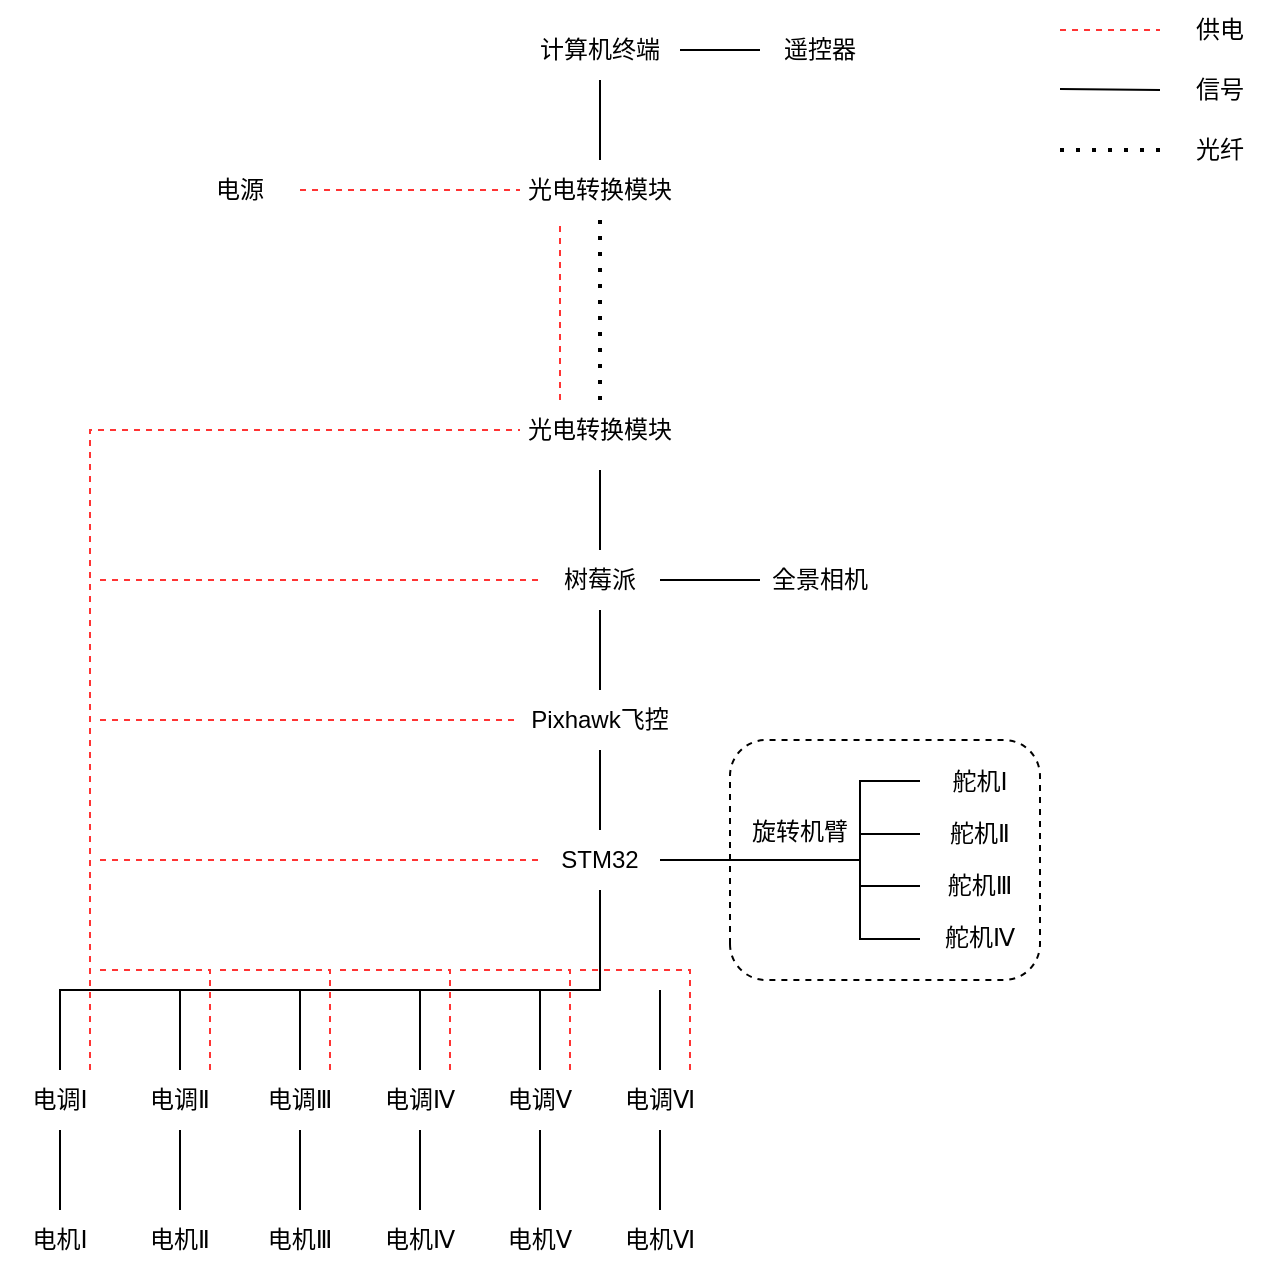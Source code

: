 <mxfile version="26.0.16">
  <diagram name="第 1 页" id="Aah7uJDy7NBjEhp5nTVD">
    <mxGraphModel dx="466" dy="366" grid="1" gridSize="10" guides="1" tooltips="1" connect="1" arrows="1" fold="1" page="1" pageScale="1" pageWidth="827" pageHeight="1169" math="0" shadow="0">
      <root>
        <mxCell id="0" />
        <mxCell id="1" parent="0" />
        <mxCell id="K57l1rUAIXMRsbtSoU4z-12" value="计算机终端" style="text;html=1;align=center;verticalAlign=middle;whiteSpace=wrap;rounded=0;" parent="1" vertex="1">
          <mxGeometry x="360" y="130" width="80" height="30" as="geometry" />
        </mxCell>
        <mxCell id="K57l1rUAIXMRsbtSoU4z-13" value="遥控器" style="text;html=1;align=center;verticalAlign=middle;whiteSpace=wrap;rounded=0;" parent="1" vertex="1">
          <mxGeometry x="480" y="130" width="60" height="30" as="geometry" />
        </mxCell>
        <mxCell id="K57l1rUAIXMRsbtSoU4z-15" value="树莓派" style="text;html=1;align=center;verticalAlign=middle;whiteSpace=wrap;rounded=0;" parent="1" vertex="1">
          <mxGeometry x="370" y="395" width="60" height="30" as="geometry" />
        </mxCell>
        <mxCell id="K57l1rUAIXMRsbtSoU4z-16" value="全景相机" style="text;html=1;align=center;verticalAlign=middle;whiteSpace=wrap;rounded=0;" parent="1" vertex="1">
          <mxGeometry x="480" y="395" width="60" height="30" as="geometry" />
        </mxCell>
        <mxCell id="K57l1rUAIXMRsbtSoU4z-17" value="Pixhawk飞控" style="text;html=1;align=center;verticalAlign=middle;whiteSpace=wrap;rounded=0;" parent="1" vertex="1">
          <mxGeometry x="360" y="465" width="80" height="30" as="geometry" />
        </mxCell>
        <mxCell id="K57l1rUAIXMRsbtSoU4z-18" value="STM32" style="text;html=1;align=center;verticalAlign=middle;whiteSpace=wrap;rounded=0;" parent="1" vertex="1">
          <mxGeometry x="370" y="535" width="60" height="30" as="geometry" />
        </mxCell>
        <mxCell id="K57l1rUAIXMRsbtSoU4z-19" value="电调Ⅰ" style="text;html=1;align=center;verticalAlign=middle;whiteSpace=wrap;rounded=0;" parent="1" vertex="1">
          <mxGeometry x="100" y="655" width="60" height="30" as="geometry" />
        </mxCell>
        <mxCell id="K57l1rUAIXMRsbtSoU4z-20" value="电机Ⅰ" style="text;html=1;align=center;verticalAlign=middle;whiteSpace=wrap;rounded=0;" parent="1" vertex="1">
          <mxGeometry x="100" y="725" width="60" height="30" as="geometry" />
        </mxCell>
        <mxCell id="K57l1rUAIXMRsbtSoU4z-21" value="电调Ⅱ" style="text;html=1;align=center;verticalAlign=middle;whiteSpace=wrap;rounded=0;" parent="1" vertex="1">
          <mxGeometry x="160" y="655" width="60" height="30" as="geometry" />
        </mxCell>
        <mxCell id="K57l1rUAIXMRsbtSoU4z-22" value="电机Ⅱ" style="text;html=1;align=center;verticalAlign=middle;whiteSpace=wrap;rounded=0;" parent="1" vertex="1">
          <mxGeometry x="160" y="725" width="60" height="30" as="geometry" />
        </mxCell>
        <mxCell id="K57l1rUAIXMRsbtSoU4z-23" value="电调Ⅲ" style="text;html=1;align=center;verticalAlign=middle;whiteSpace=wrap;rounded=0;" parent="1" vertex="1">
          <mxGeometry x="220" y="655" width="60" height="30" as="geometry" />
        </mxCell>
        <mxCell id="K57l1rUAIXMRsbtSoU4z-24" value="电机Ⅲ" style="text;html=1;align=center;verticalAlign=middle;whiteSpace=wrap;rounded=0;" parent="1" vertex="1">
          <mxGeometry x="220" y="725" width="60" height="30" as="geometry" />
        </mxCell>
        <mxCell id="K57l1rUAIXMRsbtSoU4z-25" value="电调Ⅳ" style="text;html=1;align=center;verticalAlign=middle;whiteSpace=wrap;rounded=0;" parent="1" vertex="1">
          <mxGeometry x="280" y="655" width="60" height="30" as="geometry" />
        </mxCell>
        <mxCell id="K57l1rUAIXMRsbtSoU4z-26" value="电机Ⅳ" style="text;html=1;align=center;verticalAlign=middle;whiteSpace=wrap;rounded=0;" parent="1" vertex="1">
          <mxGeometry x="280" y="725" width="60" height="30" as="geometry" />
        </mxCell>
        <mxCell id="K57l1rUAIXMRsbtSoU4z-27" value="电调Ⅴ" style="text;html=1;align=center;verticalAlign=middle;whiteSpace=wrap;rounded=0;" parent="1" vertex="1">
          <mxGeometry x="340" y="655" width="60" height="30" as="geometry" />
        </mxCell>
        <mxCell id="K57l1rUAIXMRsbtSoU4z-28" value="电机Ⅴ" style="text;html=1;align=center;verticalAlign=middle;whiteSpace=wrap;rounded=0;" parent="1" vertex="1">
          <mxGeometry x="340" y="725" width="60" height="30" as="geometry" />
        </mxCell>
        <mxCell id="K57l1rUAIXMRsbtSoU4z-29" value="电调Ⅵ" style="text;html=1;align=center;verticalAlign=middle;whiteSpace=wrap;rounded=0;" parent="1" vertex="1">
          <mxGeometry x="400" y="655" width="60" height="30" as="geometry" />
        </mxCell>
        <mxCell id="K57l1rUAIXMRsbtSoU4z-30" value="电机Ⅵ" style="text;html=1;align=center;verticalAlign=middle;whiteSpace=wrap;rounded=0;" parent="1" vertex="1">
          <mxGeometry x="400" y="725" width="60" height="30" as="geometry" />
        </mxCell>
        <mxCell id="K57l1rUAIXMRsbtSoU4z-31" value="舵机Ⅰ" style="text;html=1;align=center;verticalAlign=middle;whiteSpace=wrap;rounded=0;direction=east;" parent="1" vertex="1">
          <mxGeometry x="560" y="495.5" width="60" height="30" as="geometry" />
        </mxCell>
        <mxCell id="K57l1rUAIXMRsbtSoU4z-32" value="舵机Ⅱ" style="text;html=1;align=center;verticalAlign=middle;whiteSpace=wrap;rounded=0;direction=east;" parent="1" vertex="1">
          <mxGeometry x="560" y="522" width="60" height="30" as="geometry" />
        </mxCell>
        <mxCell id="K57l1rUAIXMRsbtSoU4z-34" value="舵机Ⅲ" style="text;html=1;align=center;verticalAlign=middle;whiteSpace=wrap;rounded=0;direction=east;" parent="1" vertex="1">
          <mxGeometry x="560" y="548" width="60" height="30" as="geometry" />
        </mxCell>
        <mxCell id="K57l1rUAIXMRsbtSoU4z-35" value="舵机Ⅳ" style="text;html=1;align=center;verticalAlign=middle;whiteSpace=wrap;rounded=0;direction=east;" parent="1" vertex="1">
          <mxGeometry x="560" y="574" width="60" height="30" as="geometry" />
        </mxCell>
        <mxCell id="K57l1rUAIXMRsbtSoU4z-43" value="" style="endArrow=none;html=1;rounded=0;entryX=0.5;entryY=1;entryDx=0;entryDy=0;exitX=0.5;exitY=0;exitDx=0;exitDy=0;" parent="1" source="K57l1rUAIXMRsbtSoU4z-20" target="K57l1rUAIXMRsbtSoU4z-19" edge="1">
          <mxGeometry width="50" height="50" relative="1" as="geometry">
            <mxPoint x="110" y="835" as="sourcePoint" />
            <mxPoint x="160" y="785" as="targetPoint" />
          </mxGeometry>
        </mxCell>
        <mxCell id="K57l1rUAIXMRsbtSoU4z-44" value="" style="endArrow=none;html=1;rounded=0;entryX=0.5;entryY=1;entryDx=0;entryDy=0;exitX=0.5;exitY=0;exitDx=0;exitDy=0;" parent="1" source="K57l1rUAIXMRsbtSoU4z-22" target="K57l1rUAIXMRsbtSoU4z-21" edge="1">
          <mxGeometry width="50" height="50" relative="1" as="geometry">
            <mxPoint x="160" y="825" as="sourcePoint" />
            <mxPoint x="210" y="775" as="targetPoint" />
          </mxGeometry>
        </mxCell>
        <mxCell id="K57l1rUAIXMRsbtSoU4z-45" value="" style="endArrow=none;html=1;rounded=0;entryX=0.5;entryY=1;entryDx=0;entryDy=0;exitX=0.5;exitY=0;exitDx=0;exitDy=0;" parent="1" source="K57l1rUAIXMRsbtSoU4z-24" target="K57l1rUAIXMRsbtSoU4z-23" edge="1">
          <mxGeometry width="50" height="50" relative="1" as="geometry">
            <mxPoint x="220" y="815" as="sourcePoint" />
            <mxPoint x="270" y="765" as="targetPoint" />
          </mxGeometry>
        </mxCell>
        <mxCell id="K57l1rUAIXMRsbtSoU4z-46" value="" style="endArrow=none;html=1;rounded=0;entryX=0.5;entryY=1;entryDx=0;entryDy=0;exitX=0.5;exitY=0;exitDx=0;exitDy=0;" parent="1" source="K57l1rUAIXMRsbtSoU4z-26" target="K57l1rUAIXMRsbtSoU4z-25" edge="1">
          <mxGeometry width="50" height="50" relative="1" as="geometry">
            <mxPoint x="290" y="825" as="sourcePoint" />
            <mxPoint x="340" y="775" as="targetPoint" />
          </mxGeometry>
        </mxCell>
        <mxCell id="K57l1rUAIXMRsbtSoU4z-47" value="" style="endArrow=none;html=1;rounded=0;entryX=0.5;entryY=1;entryDx=0;entryDy=0;exitX=0.5;exitY=0;exitDx=0;exitDy=0;" parent="1" source="K57l1rUAIXMRsbtSoU4z-28" target="K57l1rUAIXMRsbtSoU4z-27" edge="1">
          <mxGeometry width="50" height="50" relative="1" as="geometry">
            <mxPoint x="340" y="835" as="sourcePoint" />
            <mxPoint x="390" y="785" as="targetPoint" />
          </mxGeometry>
        </mxCell>
        <mxCell id="K57l1rUAIXMRsbtSoU4z-48" value="" style="endArrow=none;html=1;rounded=0;entryX=0.5;entryY=1;entryDx=0;entryDy=0;exitX=0.5;exitY=0;exitDx=0;exitDy=0;" parent="1" source="K57l1rUAIXMRsbtSoU4z-30" target="K57l1rUAIXMRsbtSoU4z-29" edge="1">
          <mxGeometry width="50" height="50" relative="1" as="geometry">
            <mxPoint x="430" y="825" as="sourcePoint" />
            <mxPoint x="480" y="775" as="targetPoint" />
          </mxGeometry>
        </mxCell>
        <mxCell id="K57l1rUAIXMRsbtSoU4z-50" value="" style="endArrow=none;html=1;rounded=0;entryX=0.5;entryY=1;entryDx=0;entryDy=0;exitX=0.5;exitY=0;exitDx=0;exitDy=0;" parent="1" source="K57l1rUAIXMRsbtSoU4z-19" target="K57l1rUAIXMRsbtSoU4z-18" edge="1">
          <mxGeometry width="50" height="50" relative="1" as="geometry">
            <mxPoint x="130" y="615" as="sourcePoint" />
            <mxPoint x="180" y="565" as="targetPoint" />
            <Array as="points">
              <mxPoint x="130" y="615" />
              <mxPoint x="190" y="615" />
              <mxPoint x="400" y="615" />
            </Array>
          </mxGeometry>
        </mxCell>
        <mxCell id="K57l1rUAIXMRsbtSoU4z-52" value="" style="endArrow=none;html=1;rounded=0;exitX=0;exitY=0.5;exitDx=0;exitDy=0;" parent="1" source="K57l1rUAIXMRsbtSoU4z-34" edge="1">
          <mxGeometry width="50" height="50" relative="1" as="geometry">
            <mxPoint x="280" y="500.5" as="sourcePoint" />
            <mxPoint x="530" y="563" as="targetPoint" />
          </mxGeometry>
        </mxCell>
        <mxCell id="K57l1rUAIXMRsbtSoU4z-54" value="" style="endArrow=none;html=1;rounded=0;exitX=0;exitY=0.5;exitDx=0;exitDy=0;" parent="1" source="K57l1rUAIXMRsbtSoU4z-32" edge="1">
          <mxGeometry width="50" height="50" relative="1" as="geometry">
            <mxPoint x="280" y="500.5" as="sourcePoint" />
            <mxPoint x="530" y="537" as="targetPoint" />
          </mxGeometry>
        </mxCell>
        <mxCell id="K57l1rUAIXMRsbtSoU4z-55" value="" style="endArrow=none;html=1;rounded=0;exitX=0;exitY=0.5;exitDx=0;exitDy=0;" parent="1" edge="1">
          <mxGeometry width="50" height="50" relative="1" as="geometry">
            <mxPoint x="560" y="510.5" as="sourcePoint" />
            <mxPoint x="530" y="510.5" as="targetPoint" />
          </mxGeometry>
        </mxCell>
        <mxCell id="K57l1rUAIXMRsbtSoU4z-56" value="" style="endArrow=none;html=1;rounded=0;exitX=0.5;exitY=0;exitDx=0;exitDy=0;" parent="1" source="K57l1rUAIXMRsbtSoU4z-29" edge="1">
          <mxGeometry width="50" height="50" relative="1" as="geometry">
            <mxPoint x="450" y="565" as="sourcePoint" />
            <mxPoint x="430" y="615" as="targetPoint" />
          </mxGeometry>
        </mxCell>
        <mxCell id="K57l1rUAIXMRsbtSoU4z-57" value="" style="endArrow=none;html=1;rounded=0;exitX=0.5;exitY=0;exitDx=0;exitDy=0;" parent="1" source="K57l1rUAIXMRsbtSoU4z-27" edge="1">
          <mxGeometry width="50" height="50" relative="1" as="geometry">
            <mxPoint x="390" y="535" as="sourcePoint" />
            <mxPoint x="370" y="615" as="targetPoint" />
          </mxGeometry>
        </mxCell>
        <mxCell id="K57l1rUAIXMRsbtSoU4z-58" value="" style="endArrow=none;html=1;rounded=0;exitX=0.5;exitY=0;exitDx=0;exitDy=0;" parent="1" source="K57l1rUAIXMRsbtSoU4z-25" edge="1">
          <mxGeometry width="50" height="50" relative="1" as="geometry">
            <mxPoint x="390" y="535" as="sourcePoint" />
            <mxPoint x="310" y="615" as="targetPoint" />
          </mxGeometry>
        </mxCell>
        <mxCell id="K57l1rUAIXMRsbtSoU4z-59" value="" style="endArrow=none;html=1;rounded=0;exitX=0.5;exitY=0;exitDx=0;exitDy=0;" parent="1" source="K57l1rUAIXMRsbtSoU4z-23" edge="1">
          <mxGeometry width="50" height="50" relative="1" as="geometry">
            <mxPoint x="390" y="535" as="sourcePoint" />
            <mxPoint x="250" y="615" as="targetPoint" />
          </mxGeometry>
        </mxCell>
        <mxCell id="K57l1rUAIXMRsbtSoU4z-60" value="" style="endArrow=none;html=1;rounded=0;exitX=0.5;exitY=0;exitDx=0;exitDy=0;" parent="1" source="K57l1rUAIXMRsbtSoU4z-21" edge="1">
          <mxGeometry width="50" height="50" relative="1" as="geometry">
            <mxPoint x="390" y="535" as="sourcePoint" />
            <mxPoint x="190" y="615" as="targetPoint" />
          </mxGeometry>
        </mxCell>
        <mxCell id="K57l1rUAIXMRsbtSoU4z-61" value="" style="endArrow=none;html=1;rounded=0;entryX=0.5;entryY=1;entryDx=0;entryDy=0;exitX=0.5;exitY=0;exitDx=0;exitDy=0;" parent="1" source="K57l1rUAIXMRsbtSoU4z-18" target="K57l1rUAIXMRsbtSoU4z-17" edge="1">
          <mxGeometry width="50" height="50" relative="1" as="geometry">
            <mxPoint x="390" y="535" as="sourcePoint" />
            <mxPoint x="440" y="485" as="targetPoint" />
          </mxGeometry>
        </mxCell>
        <mxCell id="K57l1rUAIXMRsbtSoU4z-62" value="" style="endArrow=none;html=1;rounded=0;entryX=0.5;entryY=1;entryDx=0;entryDy=0;exitX=0.5;exitY=0;exitDx=0;exitDy=0;" parent="1" source="K57l1rUAIXMRsbtSoU4z-17" target="K57l1rUAIXMRsbtSoU4z-15" edge="1">
          <mxGeometry width="50" height="50" relative="1" as="geometry">
            <mxPoint x="560" y="525" as="sourcePoint" />
            <mxPoint x="610" y="475" as="targetPoint" />
          </mxGeometry>
        </mxCell>
        <mxCell id="K57l1rUAIXMRsbtSoU4z-63" value="" style="endArrow=none;html=1;rounded=0;entryX=0.5;entryY=1;entryDx=0;entryDy=0;exitX=0.5;exitY=0;exitDx=0;exitDy=0;" parent="1" source="K57l1rUAIXMRsbtSoU4z-15" edge="1">
          <mxGeometry width="50" height="50" relative="1" as="geometry">
            <mxPoint x="225" y="385" as="sourcePoint" />
            <mxPoint x="400" y="355" as="targetPoint" />
          </mxGeometry>
        </mxCell>
        <mxCell id="K57l1rUAIXMRsbtSoU4z-65" value="" style="endArrow=none;html=1;rounded=0;exitX=1;exitY=0.5;exitDx=0;exitDy=0;entryX=0;entryY=0.5;entryDx=0;entryDy=0;" parent="1" source="K57l1rUAIXMRsbtSoU4z-12" target="K57l1rUAIXMRsbtSoU4z-13" edge="1">
          <mxGeometry width="50" height="50" relative="1" as="geometry">
            <mxPoint x="645" y="210" as="sourcePoint" />
            <mxPoint x="695" y="160" as="targetPoint" />
          </mxGeometry>
        </mxCell>
        <mxCell id="K57l1rUAIXMRsbtSoU4z-66" value="" style="endArrow=none;html=1;rounded=0;entryX=0;entryY=0.5;entryDx=0;entryDy=0;exitX=1;exitY=0.5;exitDx=0;exitDy=0;" parent="1" source="K57l1rUAIXMRsbtSoU4z-15" target="K57l1rUAIXMRsbtSoU4z-16" edge="1">
          <mxGeometry width="50" height="50" relative="1" as="geometry">
            <mxPoint x="390" y="535" as="sourcePoint" />
            <mxPoint x="450" y="465" as="targetPoint" />
          </mxGeometry>
        </mxCell>
        <mxCell id="K57l1rUAIXMRsbtSoU4z-68" value="" style="endArrow=none;dashed=1;html=1;rounded=0;exitX=0.75;exitY=0;exitDx=0;exitDy=0;strokeColor=#FF3333;entryX=0;entryY=0.5;entryDx=0;entryDy=0;" parent="1" source="K57l1rUAIXMRsbtSoU4z-19" target="qGf4XF-w7ADYlS55NQo9-3" edge="1">
          <mxGeometry width="50" height="50" relative="1" as="geometry">
            <mxPoint x="165" y="565" as="sourcePoint" />
            <mxPoint x="340" y="335" as="targetPoint" />
            <Array as="points">
              <mxPoint x="145" y="335" />
            </Array>
          </mxGeometry>
        </mxCell>
        <mxCell id="K57l1rUAIXMRsbtSoU4z-69" value="" style="endArrow=none;dashed=1;html=1;rounded=0;exitX=0.75;exitY=0;exitDx=0;exitDy=0;strokeColor=#FF3333;" parent="1" source="K57l1rUAIXMRsbtSoU4z-21" edge="1">
          <mxGeometry width="50" height="50" relative="1" as="geometry">
            <mxPoint x="210" y="535" as="sourcePoint" />
            <mxPoint x="150" y="605" as="targetPoint" />
            <Array as="points">
              <mxPoint x="205" y="605" />
            </Array>
          </mxGeometry>
        </mxCell>
        <mxCell id="K57l1rUAIXMRsbtSoU4z-70" value="" style="endArrow=none;dashed=1;html=1;rounded=0;exitX=0.75;exitY=0;exitDx=0;exitDy=0;strokeColor=#FF3333;" parent="1" edge="1">
          <mxGeometry width="50" height="50" relative="1" as="geometry">
            <mxPoint x="265" y="655" as="sourcePoint" />
            <mxPoint x="210" y="605" as="targetPoint" />
            <Array as="points">
              <mxPoint x="265" y="605" />
            </Array>
          </mxGeometry>
        </mxCell>
        <mxCell id="K57l1rUAIXMRsbtSoU4z-71" value="" style="endArrow=none;dashed=1;html=1;rounded=0;exitX=0.75;exitY=0;exitDx=0;exitDy=0;strokeColor=#FF3333;" parent="1" edge="1">
          <mxGeometry width="50" height="50" relative="1" as="geometry">
            <mxPoint x="325" y="655" as="sourcePoint" />
            <mxPoint x="270" y="605" as="targetPoint" />
            <Array as="points">
              <mxPoint x="325" y="605" />
            </Array>
          </mxGeometry>
        </mxCell>
        <mxCell id="K57l1rUAIXMRsbtSoU4z-72" value="" style="endArrow=none;dashed=1;html=1;rounded=0;exitX=0.75;exitY=0;exitDx=0;exitDy=0;strokeColor=#FF3333;" parent="1" edge="1">
          <mxGeometry width="50" height="50" relative="1" as="geometry">
            <mxPoint x="385" y="655" as="sourcePoint" />
            <mxPoint x="330" y="605" as="targetPoint" />
            <Array as="points">
              <mxPoint x="385" y="605" />
            </Array>
          </mxGeometry>
        </mxCell>
        <mxCell id="K57l1rUAIXMRsbtSoU4z-73" value="" style="endArrow=none;dashed=1;html=1;rounded=0;exitX=0.75;exitY=0;exitDx=0;exitDy=0;strokeColor=#FF3333;" parent="1" source="K57l1rUAIXMRsbtSoU4z-29" edge="1">
          <mxGeometry width="50" height="50" relative="1" as="geometry">
            <mxPoint x="441" y="655" as="sourcePoint" />
            <mxPoint x="390" y="605" as="targetPoint" />
            <Array as="points">
              <mxPoint x="445" y="605" />
            </Array>
          </mxGeometry>
        </mxCell>
        <mxCell id="K57l1rUAIXMRsbtSoU4z-74" value="" style="endArrow=none;dashed=1;html=1;rounded=0;entryX=0;entryY=0.5;entryDx=0;entryDy=0;strokeColor=#FF3333;" parent="1" target="K57l1rUAIXMRsbtSoU4z-17" edge="1">
          <mxGeometry width="50" height="50" relative="1" as="geometry">
            <mxPoint x="150" y="480" as="sourcePoint" />
            <mxPoint x="440" y="485" as="targetPoint" />
          </mxGeometry>
        </mxCell>
        <mxCell id="K57l1rUAIXMRsbtSoU4z-76" value="" style="endArrow=none;dashed=1;html=1;rounded=0;entryX=0;entryY=0.5;entryDx=0;entryDy=0;strokeColor=#FF3333;" parent="1" target="K57l1rUAIXMRsbtSoU4z-15" edge="1">
          <mxGeometry width="50" height="50" relative="1" as="geometry">
            <mxPoint x="150" y="410" as="sourcePoint" />
            <mxPoint x="270" y="385" as="targetPoint" />
          </mxGeometry>
        </mxCell>
        <mxCell id="K57l1rUAIXMRsbtSoU4z-78" value="" style="endArrow=none;dashed=1;html=1;rounded=0;entryX=0;entryY=0.5;entryDx=0;entryDy=0;strokeColor=#FF3333;" parent="1" target="K57l1rUAIXMRsbtSoU4z-18" edge="1">
          <mxGeometry width="50" height="50" relative="1" as="geometry">
            <mxPoint x="150" y="550" as="sourcePoint" />
            <mxPoint x="280" y="525" as="targetPoint" />
          </mxGeometry>
        </mxCell>
        <mxCell id="K57l1rUAIXMRsbtSoU4z-80" value="" style="endArrow=none;dashed=1;html=1;rounded=0;entryX=0;entryY=0.5;entryDx=0;entryDy=0;strokeColor=#FF3333;" parent="1" target="K57l1rUAIXMRsbtSoU4z-84" edge="1">
          <mxGeometry width="50" height="50" relative="1" as="geometry">
            <mxPoint x="630" y="135" as="sourcePoint" />
            <mxPoint x="680" y="134.5" as="targetPoint" />
          </mxGeometry>
        </mxCell>
        <mxCell id="K57l1rUAIXMRsbtSoU4z-81" value="" style="endArrow=none;html=1;rounded=0;entryX=0;entryY=0.5;entryDx=0;entryDy=0;" parent="1" target="K57l1rUAIXMRsbtSoU4z-82" edge="1">
          <mxGeometry width="50" height="50" relative="1" as="geometry">
            <mxPoint x="630" y="164.5" as="sourcePoint" />
            <mxPoint x="690" y="164.5" as="targetPoint" />
          </mxGeometry>
        </mxCell>
        <mxCell id="K57l1rUAIXMRsbtSoU4z-82" value="信号" style="text;html=1;align=center;verticalAlign=middle;whiteSpace=wrap;rounded=0;" parent="1" vertex="1">
          <mxGeometry x="680" y="150" width="60" height="30" as="geometry" />
        </mxCell>
        <mxCell id="K57l1rUAIXMRsbtSoU4z-84" value="供电" style="text;html=1;align=center;verticalAlign=middle;whiteSpace=wrap;rounded=0;" parent="1" vertex="1">
          <mxGeometry x="680" y="120" width="60" height="30" as="geometry" />
        </mxCell>
        <mxCell id="qGf4XF-w7ADYlS55NQo9-1" value="" style="endArrow=none;html=1;rounded=0;entryX=0.5;entryY=1;entryDx=0;entryDy=0;exitX=0.5;exitY=0;exitDx=0;exitDy=0;" parent="1" source="qGf4XF-w7ADYlS55NQo9-2" target="K57l1rUAIXMRsbtSoU4z-12" edge="1">
          <mxGeometry width="50" height="50" relative="1" as="geometry">
            <mxPoint x="660" y="320" as="sourcePoint" />
            <mxPoint x="580" y="240" as="targetPoint" />
          </mxGeometry>
        </mxCell>
        <mxCell id="qGf4XF-w7ADYlS55NQo9-2" value="光电转换模块" style="text;html=1;align=center;verticalAlign=middle;whiteSpace=wrap;rounded=0;" parent="1" vertex="1">
          <mxGeometry x="360" y="200" width="80" height="30" as="geometry" />
        </mxCell>
        <mxCell id="qGf4XF-w7ADYlS55NQo9-3" value="光电转换模块" style="text;html=1;align=center;verticalAlign=middle;whiteSpace=wrap;rounded=0;" parent="1" vertex="1">
          <mxGeometry x="360" y="320" width="80" height="30" as="geometry" />
        </mxCell>
        <mxCell id="qGf4XF-w7ADYlS55NQo9-6" value="" style="endArrow=none;dashed=1;html=1;dashPattern=1 3;strokeWidth=2;rounded=0;exitX=0.5;exitY=0;exitDx=0;exitDy=0;entryX=0.5;entryY=1;entryDx=0;entryDy=0;" parent="1" source="qGf4XF-w7ADYlS55NQo9-3" target="qGf4XF-w7ADYlS55NQo9-2" edge="1">
          <mxGeometry width="50" height="50" relative="1" as="geometry">
            <mxPoint x="485" y="320" as="sourcePoint" />
            <mxPoint x="535" y="270" as="targetPoint" />
          </mxGeometry>
        </mxCell>
        <mxCell id="qGf4XF-w7ADYlS55NQo9-8" value="" style="endArrow=none;dashed=1;html=1;dashPattern=1 3;strokeWidth=2;rounded=0;entryX=0;entryY=0.5;entryDx=0;entryDy=0;" parent="1" target="qGf4XF-w7ADYlS55NQo9-9" edge="1">
          <mxGeometry width="50" height="50" relative="1" as="geometry">
            <mxPoint x="630" y="195" as="sourcePoint" />
            <mxPoint x="650" y="210" as="targetPoint" />
          </mxGeometry>
        </mxCell>
        <mxCell id="qGf4XF-w7ADYlS55NQo9-9" value="光纤" style="text;html=1;align=center;verticalAlign=middle;whiteSpace=wrap;rounded=0;" parent="1" vertex="1">
          <mxGeometry x="680" y="180" width="60" height="30" as="geometry" />
        </mxCell>
        <mxCell id="qGf4XF-w7ADYlS55NQo9-10" value="" style="endArrow=none;dashed=1;html=1;rounded=0;exitX=0.25;exitY=0;exitDx=0;exitDy=0;strokeColor=#FF3333;" parent="1" source="qGf4XF-w7ADYlS55NQo9-3" edge="1">
          <mxGeometry width="50" height="50" relative="1" as="geometry">
            <mxPoint x="500" y="330" as="sourcePoint" />
            <mxPoint x="380" y="230" as="targetPoint" />
          </mxGeometry>
        </mxCell>
        <mxCell id="qGf4XF-w7ADYlS55NQo9-11" value="电源" style="text;html=1;align=center;verticalAlign=middle;whiteSpace=wrap;rounded=0;" parent="1" vertex="1">
          <mxGeometry x="190" y="200" width="60" height="30" as="geometry" />
        </mxCell>
        <mxCell id="qGf4XF-w7ADYlS55NQo9-12" value="" style="endArrow=none;dashed=1;html=1;rounded=0;entryX=0;entryY=0.5;entryDx=0;entryDy=0;exitX=1;exitY=0.5;exitDx=0;exitDy=0;strokeColor=#FF3333;" parent="1" source="qGf4XF-w7ADYlS55NQo9-11" target="qGf4XF-w7ADYlS55NQo9-2" edge="1">
          <mxGeometry width="50" height="50" relative="1" as="geometry">
            <mxPoint x="230" y="290" as="sourcePoint" />
            <mxPoint x="280" y="240" as="targetPoint" />
          </mxGeometry>
        </mxCell>
        <mxCell id="yC70z2PjgywdZNO4H_fo-3" value="旋转机臂" style="text;html=1;align=center;verticalAlign=middle;whiteSpace=wrap;rounded=0;" vertex="1" parent="1">
          <mxGeometry x="470" y="520.5" width="60" height="30" as="geometry" />
        </mxCell>
        <mxCell id="yC70z2PjgywdZNO4H_fo-4" value="" style="rounded=1;whiteSpace=wrap;html=1;fillColor=none;dashed=1;rotation=-90;" vertex="1" parent="1">
          <mxGeometry x="482.5" y="472.5" width="120" height="155" as="geometry" />
        </mxCell>
        <mxCell id="yC70z2PjgywdZNO4H_fo-5" value="" style="endArrow=none;html=1;rounded=0;" edge="1" parent="1">
          <mxGeometry width="50" height="50" relative="1" as="geometry">
            <mxPoint x="430" y="550" as="sourcePoint" />
            <mxPoint x="530" y="550" as="targetPoint" />
          </mxGeometry>
        </mxCell>
        <mxCell id="yC70z2PjgywdZNO4H_fo-6" value="" style="endArrow=none;html=1;rounded=0;entryX=0;entryY=0.5;entryDx=0;entryDy=0;" edge="1" parent="1">
          <mxGeometry width="50" height="50" relative="1" as="geometry">
            <mxPoint x="530" y="589.5" as="sourcePoint" />
            <mxPoint x="560" y="589.5" as="targetPoint" />
          </mxGeometry>
        </mxCell>
        <mxCell id="yC70z2PjgywdZNO4H_fo-7" value="" style="endArrow=none;html=1;rounded=0;" edge="1" parent="1">
          <mxGeometry width="50" height="50" relative="1" as="geometry">
            <mxPoint x="530" y="510" as="sourcePoint" />
            <mxPoint x="530" y="590" as="targetPoint" />
          </mxGeometry>
        </mxCell>
      </root>
    </mxGraphModel>
  </diagram>
</mxfile>

